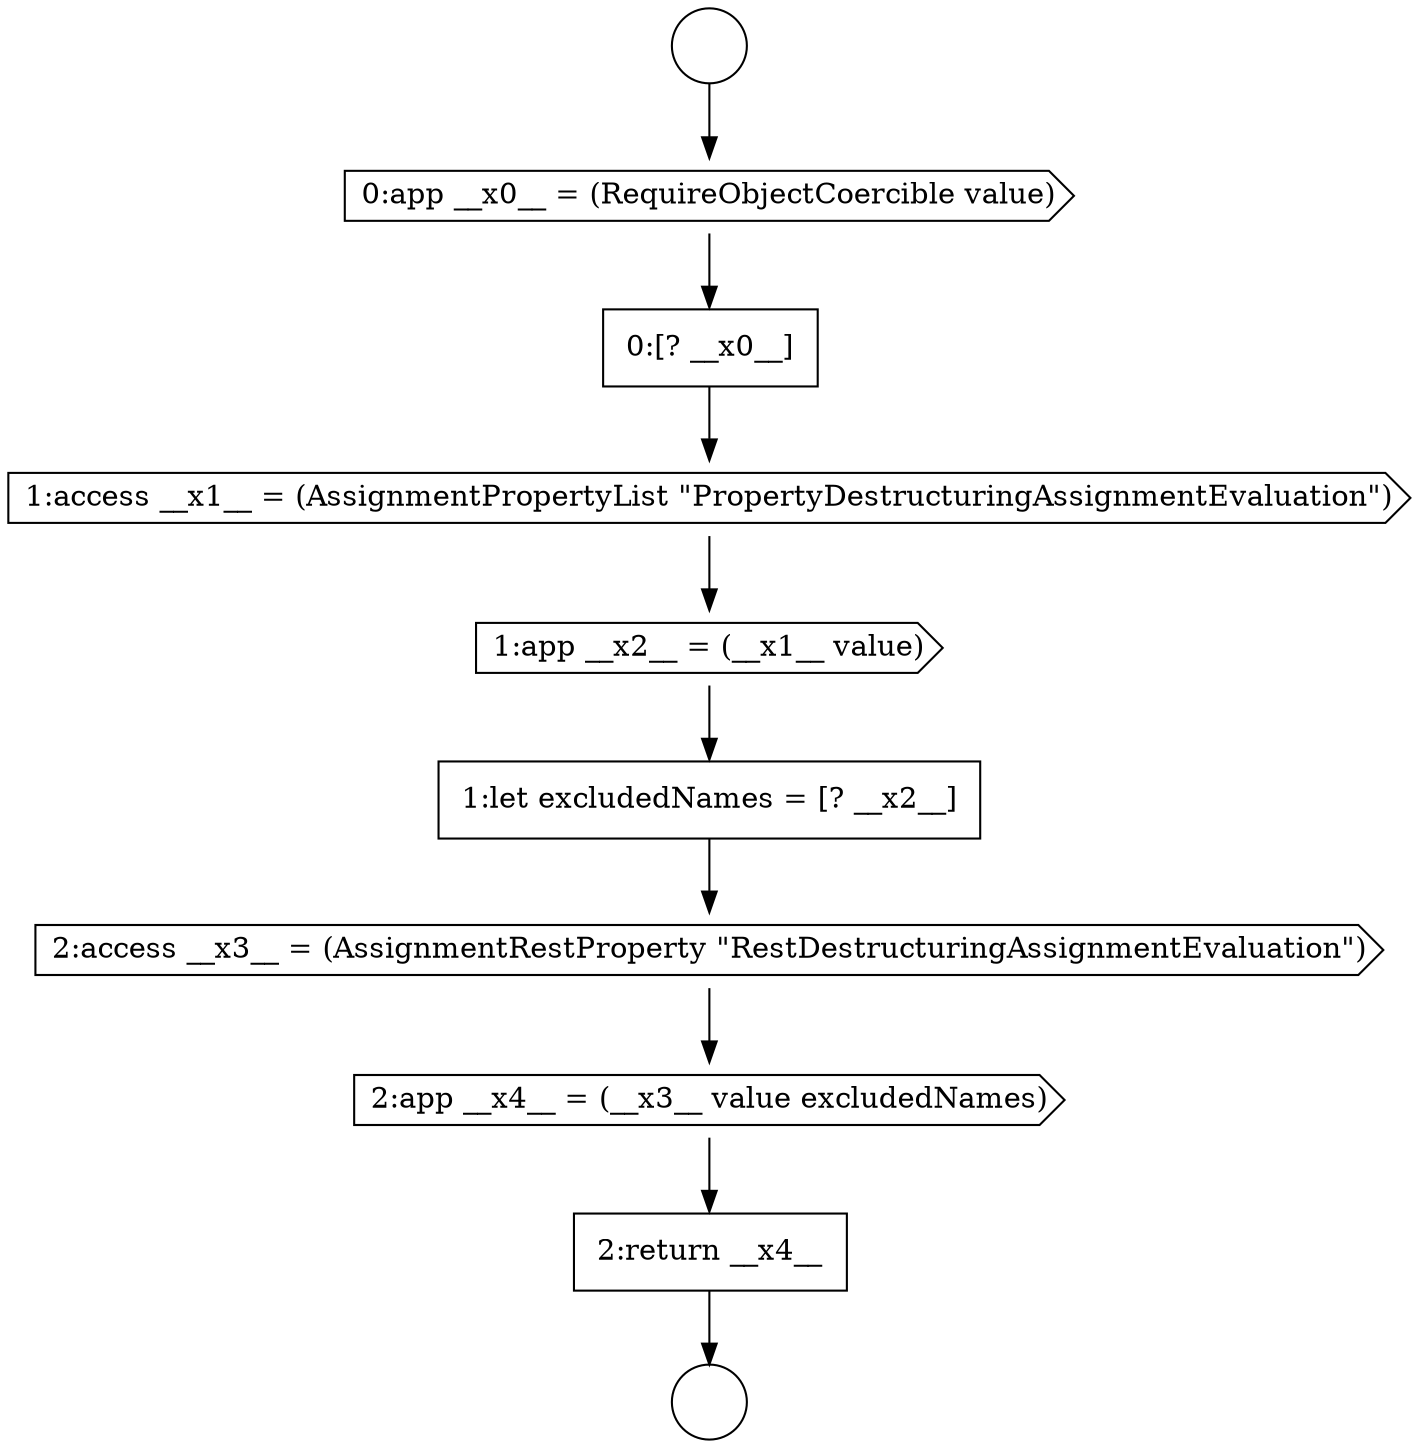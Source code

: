 digraph {
  node5257 [shape=cds, label=<<font color="black">2:access __x3__ = (AssignmentRestProperty &quot;RestDestructuringAssignmentEvaluation&quot;)</font>> color="black" fillcolor="white" style=filled]
  node5252 [shape=cds, label=<<font color="black">0:app __x0__ = (RequireObjectCoercible value)</font>> color="black" fillcolor="white" style=filled]
  node5256 [shape=none, margin=0, label=<<font color="black">
    <table border="0" cellborder="1" cellspacing="0" cellpadding="10">
      <tr><td align="left">1:let excludedNames = [? __x2__]</td></tr>
    </table>
  </font>> color="black" fillcolor="white" style=filled]
  node5259 [shape=none, margin=0, label=<<font color="black">
    <table border="0" cellborder="1" cellspacing="0" cellpadding="10">
      <tr><td align="left">2:return __x4__</td></tr>
    </table>
  </font>> color="black" fillcolor="white" style=filled]
  node5253 [shape=none, margin=0, label=<<font color="black">
    <table border="0" cellborder="1" cellspacing="0" cellpadding="10">
      <tr><td align="left">0:[? __x0__]</td></tr>
    </table>
  </font>> color="black" fillcolor="white" style=filled]
  node5254 [shape=cds, label=<<font color="black">1:access __x1__ = (AssignmentPropertyList &quot;PropertyDestructuringAssignmentEvaluation&quot;)</font>> color="black" fillcolor="white" style=filled]
  node5250 [shape=circle label=" " color="black" fillcolor="white" style=filled]
  node5258 [shape=cds, label=<<font color="black">2:app __x4__ = (__x3__ value excludedNames)</font>> color="black" fillcolor="white" style=filled]
  node5251 [shape=circle label=" " color="black" fillcolor="white" style=filled]
  node5255 [shape=cds, label=<<font color="black">1:app __x2__ = (__x1__ value)</font>> color="black" fillcolor="white" style=filled]
  node5253 -> node5254 [ color="black"]
  node5254 -> node5255 [ color="black"]
  node5252 -> node5253 [ color="black"]
  node5255 -> node5256 [ color="black"]
  node5257 -> node5258 [ color="black"]
  node5256 -> node5257 [ color="black"]
  node5259 -> node5251 [ color="black"]
  node5258 -> node5259 [ color="black"]
  node5250 -> node5252 [ color="black"]
}

